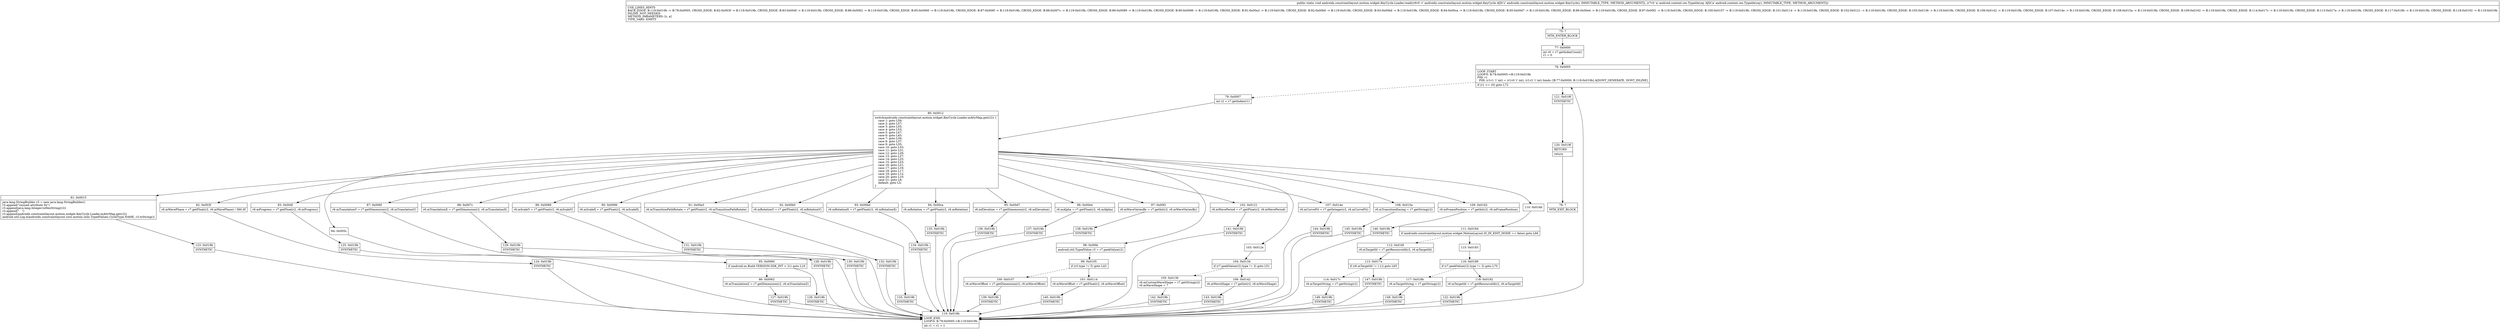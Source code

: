 digraph "CFG forandroidx.constraintlayout.motion.widget.KeyCycle.Loader.read(Landroidx\/constraintlayout\/motion\/widget\/KeyCycle;Landroid\/content\/res\/TypedArray;)V" {
Node_75 [shape=record,label="{75\:\ ?|MTH_ENTER_BLOCK\l}"];
Node_77 [shape=record,label="{77\:\ 0x0000|int r0 = r7.getIndexCount()\lr1 = 0\l}"];
Node_78 [shape=record,label="{78\:\ 0x0005|LOOP_START\lLOOP:0: B:78:0x0005\-\>B:119:0x019b\lPHI: r1 \l  PHI: (r1v1 'i' int) = (r1v0 'i' int), (r1v2 'i' int) binds: [B:77:0x0000, B:119:0x019b] A[DONT_GENERATE, DONT_INLINE]\l|if (r1 \>= r0) goto L72\l}"];
Node_79 [shape=record,label="{79\:\ 0x0007|int r2 = r7.getIndex(r1)\l}"];
Node_80 [shape=record,label="{80\:\ 0x0012|switch(androidx.constraintlayout.motion.widget.KeyCycle.Loader.mAttrMap.get(r2)) \{\l    case 1: goto L59;\l    case 2: goto L57;\l    case 3: goto L55;\l    case 4: goto L53;\l    case 5: goto L47;\l    case 6: goto L45;\l    case 7: goto L39;\l    case 8: goto L37;\l    case 9: goto L35;\l    case 10: goto L33;\l    case 11: goto L31;\l    case 12: goto L29;\l    case 13: goto L27;\l    case 14: goto L25;\l    case 15: goto L23;\l    case 16: goto L21;\l    case 17: goto L19;\l    case 18: goto L17;\l    case 19: goto L12;\l    case 20: goto L10;\l    case 21: goto L8;\l    default: goto L5;\l\}\l}"];
Node_81 [shape=record,label="{81\:\ 0x0015|java.lang.StringBuilder r3 = new java.lang.StringBuilder()\lr3.append(\"unused attribute 0x\")\lr3.append(java.lang.Integer.toHexString(r2))\lr3.append(\"   \")\lr3.append(androidx.constraintlayout.motion.widget.KeyCycle.Loader.mAttrMap.get(r2))\landroid.util.Log.e(androidx.constraintlayout.core.motion.utils.TypedValues.CycleType.NAME, r3.toString())\l}"];
Node_123 [shape=record,label="{123\:\ 0x019b|SYNTHETIC\l}"];
Node_119 [shape=record,label="{119\:\ 0x019b|LOOP_END\lLOOP:0: B:78:0x0005\-\>B:119:0x019b\l|int r1 = r1 + 1\l}"];
Node_82 [shape=record,label="{82\:\ 0x003f|r6.mWavePhase = r7.getFloat(r2, r6.mWavePhase) \/ 360.0f\l}"];
Node_124 [shape=record,label="{124\:\ 0x019b|SYNTHETIC\l}"];
Node_83 [shape=record,label="{83\:\ 0x004f|r6.mProgress = r7.getFloat(r2, r6.mProgress)\l}"];
Node_125 [shape=record,label="{125\:\ 0x019b|SYNTHETIC\l}"];
Node_84 [shape=record,label="{84\:\ 0x005c}"];
Node_85 [shape=record,label="{85\:\ 0x0060|if (android.os.Build.VERSION.SDK_INT \< 21) goto L16\l}"];
Node_86 [shape=record,label="{86\:\ 0x0062|r6.mTranslationZ = r7.getDimension(r2, r6.mTranslationZ)\l}"];
Node_127 [shape=record,label="{127\:\ 0x019b|SYNTHETIC\l}"];
Node_126 [shape=record,label="{126\:\ 0x019b|SYNTHETIC\l}"];
Node_87 [shape=record,label="{87\:\ 0x006f|r6.mTranslationY = r7.getDimension(r2, r6.mTranslationY)\l}"];
Node_128 [shape=record,label="{128\:\ 0x019b|SYNTHETIC\l}"];
Node_88 [shape=record,label="{88\:\ 0x007c|r6.mTranslationX = r7.getDimension(r2, r6.mTranslationX)\l}"];
Node_129 [shape=record,label="{129\:\ 0x019b|SYNTHETIC\l}"];
Node_89 [shape=record,label="{89\:\ 0x0089|r6.mScaleY = r7.getFloat(r2, r6.mScaleY)\l}"];
Node_130 [shape=record,label="{130\:\ 0x019b|SYNTHETIC\l}"];
Node_90 [shape=record,label="{90\:\ 0x0096|r6.mScaleX = r7.getFloat(r2, r6.mScaleX)\l}"];
Node_131 [shape=record,label="{131\:\ 0x019b|SYNTHETIC\l}"];
Node_91 [shape=record,label="{91\:\ 0x00a3|r6.mTransitionPathRotate = r7.getFloat(r2, r6.mTransitionPathRotate)\l}"];
Node_132 [shape=record,label="{132\:\ 0x019b|SYNTHETIC\l}"];
Node_92 [shape=record,label="{92\:\ 0x00b0|r6.mRotationY = r7.getFloat(r2, r6.mRotationY)\l}"];
Node_133 [shape=record,label="{133\:\ 0x019b|SYNTHETIC\l}"];
Node_93 [shape=record,label="{93\:\ 0x00bd|r6.mRotationX = r7.getFloat(r2, r6.mRotationX)\l}"];
Node_134 [shape=record,label="{134\:\ 0x019b|SYNTHETIC\l}"];
Node_94 [shape=record,label="{94\:\ 0x00ca|r6.mRotation = r7.getFloat(r2, r6.mRotation)\l}"];
Node_135 [shape=record,label="{135\:\ 0x019b|SYNTHETIC\l}"];
Node_95 [shape=record,label="{95\:\ 0x00d7|r6.mElevation = r7.getDimension(r2, r6.mElevation)\l}"];
Node_136 [shape=record,label="{136\:\ 0x019b|SYNTHETIC\l}"];
Node_96 [shape=record,label="{96\:\ 0x00e4|r6.mAlpha = r7.getFloat(r2, r6.mAlpha)\l}"];
Node_137 [shape=record,label="{137\:\ 0x019b|SYNTHETIC\l}"];
Node_97 [shape=record,label="{97\:\ 0x00f1|r6.mWaveVariesBy = r7.getInt(r2, r6.mWaveVariesBy)\l}"];
Node_138 [shape=record,label="{138\:\ 0x019b|SYNTHETIC\l}"];
Node_98 [shape=record,label="{98\:\ 0x00fe|android.util.TypedValue r3 = r7.peekValue(r2)\l}"];
Node_99 [shape=record,label="{99\:\ 0x0105|if (r3.type != 5) goto L43\l}"];
Node_100 [shape=record,label="{100\:\ 0x0107|r6.mWaveOffset = r7.getDimension(r2, r6.mWaveOffset)\l}"];
Node_139 [shape=record,label="{139\:\ 0x019b|SYNTHETIC\l}"];
Node_101 [shape=record,label="{101\:\ 0x0114|r6.mWaveOffset = r7.getFloat(r2, r6.mWaveOffset)\l}"];
Node_140 [shape=record,label="{140\:\ 0x019b|SYNTHETIC\l}"];
Node_102 [shape=record,label="{102\:\ 0x0121|r6.mWavePeriod = r7.getFloat(r2, r6.mWavePeriod)\l}"];
Node_141 [shape=record,label="{141\:\ 0x019b|SYNTHETIC\l}"];
Node_103 [shape=record,label="{103\:\ 0x012e}"];
Node_104 [shape=record,label="{104\:\ 0x0134|if (r7.peekValue(r2).type != 3) goto L51\l}"];
Node_105 [shape=record,label="{105\:\ 0x0136|r6.mCustomWaveShape = r7.getString(r2)\lr6.mWaveShape = 7\l}"];
Node_142 [shape=record,label="{142\:\ 0x019b|SYNTHETIC\l}"];
Node_106 [shape=record,label="{106\:\ 0x0142|r6.mWaveShape = r7.getInt(r2, r6.mWaveShape)\l}"];
Node_143 [shape=record,label="{143\:\ 0x019b|SYNTHETIC\l}"];
Node_107 [shape=record,label="{107\:\ 0x014e|r6.mCurveFit = r7.getInteger(r2, r6.mCurveFit)\l}"];
Node_144 [shape=record,label="{144\:\ 0x019b|SYNTHETIC\l}"];
Node_108 [shape=record,label="{108\:\ 0x015a|r6.mTransitionEasing = r7.getString(r2)\l}"];
Node_145 [shape=record,label="{145\:\ 0x019b|SYNTHETIC\l}"];
Node_109 [shape=record,label="{109\:\ 0x0162|r6.mFramePosition = r7.getInt(r2, r6.mFramePosition)\l}"];
Node_146 [shape=record,label="{146\:\ 0x019b|SYNTHETIC\l}"];
Node_110 [shape=record,label="{110\:\ 0x016b}"];
Node_111 [shape=record,label="{111\:\ 0x016d|if (androidx.constraintlayout.motion.widget.MotionLayout.IS_IN_EDIT_MODE == false) goto L66\l}"];
Node_112 [shape=record,label="{112\:\ 0x016f|r6.mTargetId = r7.getResourceId(r2, r6.mTargetId)\l}"];
Node_113 [shape=record,label="{113\:\ 0x017a|if (r6.mTargetId != (\-1)) goto L65\l}"];
Node_114 [shape=record,label="{114\:\ 0x017c|r6.mTargetString = r7.getString(r2)\l}"];
Node_148 [shape=record,label="{148\:\ 0x019b|SYNTHETIC\l}"];
Node_147 [shape=record,label="{147\:\ 0x019b|SYNTHETIC\l}"];
Node_115 [shape=record,label="{115\:\ 0x0183}"];
Node_116 [shape=record,label="{116\:\ 0x0189|if (r7.peekValue(r2).type != 3) goto L70\l}"];
Node_117 [shape=record,label="{117\:\ 0x018b|r6.mTargetString = r7.getString(r2)\l}"];
Node_149 [shape=record,label="{149\:\ 0x019b|SYNTHETIC\l}"];
Node_118 [shape=record,label="{118\:\ 0x0192|r6.mTargetId = r7.getResourceId(r2, r6.mTargetId)\l}"];
Node_122 [shape=record,label="{122\:\ 0x019b|SYNTHETIC\l}"];
Node_121 [shape=record,label="{121\:\ 0x019f|SYNTHETIC\l}"];
Node_120 [shape=record,label="{120\:\ 0x019f|RETURN\l|return\l}"];
Node_76 [shape=record,label="{76\:\ ?|MTH_EXIT_BLOCK\l}"];
MethodNode[shape=record,label="{public static void androidx.constraintlayout.motion.widget.KeyCycle.Loader.read((r6v0 'c' androidx.constraintlayout.motion.widget.KeyCycle A[D('c' androidx.constraintlayout.motion.widget.KeyCycle), IMMUTABLE_TYPE, METHOD_ARGUMENT]), (r7v0 'a' android.content.res.TypedArray A[D('a' android.content.res.TypedArray), IMMUTABLE_TYPE, METHOD_ARGUMENT]))  | USE_LINES_HINTS\lBACK_EDGE: B:119:0x019b \-\> B:78:0x0005, CROSS_EDGE: B:82:0x003f \-\> B:119:0x019b, CROSS_EDGE: B:83:0x004f \-\> B:119:0x019b, CROSS_EDGE: B:86:0x0062 \-\> B:119:0x019b, CROSS_EDGE: B:85:0x0060 \-\> B:119:0x019b, CROSS_EDGE: B:87:0x006f \-\> B:119:0x019b, CROSS_EDGE: B:88:0x007c \-\> B:119:0x019b, CROSS_EDGE: B:89:0x0089 \-\> B:119:0x019b, CROSS_EDGE: B:90:0x0096 \-\> B:119:0x019b, CROSS_EDGE: B:91:0x00a3 \-\> B:119:0x019b, CROSS_EDGE: B:92:0x00b0 \-\> B:119:0x019b, CROSS_EDGE: B:93:0x00bd \-\> B:119:0x019b, CROSS_EDGE: B:94:0x00ca \-\> B:119:0x019b, CROSS_EDGE: B:95:0x00d7 \-\> B:119:0x019b, CROSS_EDGE: B:96:0x00e4 \-\> B:119:0x019b, CROSS_EDGE: B:97:0x00f1 \-\> B:119:0x019b, CROSS_EDGE: B:100:0x0107 \-\> B:119:0x019b, CROSS_EDGE: B:101:0x0114 \-\> B:119:0x019b, CROSS_EDGE: B:102:0x0121 \-\> B:119:0x019b, CROSS_EDGE: B:105:0x0136 \-\> B:119:0x019b, CROSS_EDGE: B:106:0x0142 \-\> B:119:0x019b, CROSS_EDGE: B:107:0x014e \-\> B:119:0x019b, CROSS_EDGE: B:108:0x015a \-\> B:119:0x019b, CROSS_EDGE: B:109:0x0162 \-\> B:119:0x019b, CROSS_EDGE: B:114:0x017c \-\> B:119:0x019b, CROSS_EDGE: B:113:0x017a \-\> B:119:0x019b, CROSS_EDGE: B:117:0x018b \-\> B:119:0x019b, CROSS_EDGE: B:118:0x0192 \-\> B:119:0x019b\lINLINE_NOT_NEEDED\lMETHOD_PARAMETERS: [c, a]\lTYPE_VARS: EMPTY\l}"];
MethodNode -> Node_75;Node_75 -> Node_77;
Node_77 -> Node_78;
Node_78 -> Node_79[style=dashed];
Node_78 -> Node_121;
Node_79 -> Node_80;
Node_80 -> Node_81;
Node_80 -> Node_82;
Node_80 -> Node_83;
Node_80 -> Node_84;
Node_80 -> Node_87;
Node_80 -> Node_88;
Node_80 -> Node_89;
Node_80 -> Node_90;
Node_80 -> Node_91;
Node_80 -> Node_92;
Node_80 -> Node_93;
Node_80 -> Node_94;
Node_80 -> Node_95;
Node_80 -> Node_96;
Node_80 -> Node_97;
Node_80 -> Node_98;
Node_80 -> Node_102;
Node_80 -> Node_103;
Node_80 -> Node_107;
Node_80 -> Node_108;
Node_80 -> Node_109;
Node_80 -> Node_110;
Node_81 -> Node_123;
Node_123 -> Node_119;
Node_119 -> Node_78;
Node_82 -> Node_124;
Node_124 -> Node_119;
Node_83 -> Node_125;
Node_125 -> Node_119;
Node_84 -> Node_85;
Node_85 -> Node_86[style=dashed];
Node_85 -> Node_126;
Node_86 -> Node_127;
Node_127 -> Node_119;
Node_126 -> Node_119;
Node_87 -> Node_128;
Node_128 -> Node_119;
Node_88 -> Node_129;
Node_129 -> Node_119;
Node_89 -> Node_130;
Node_130 -> Node_119;
Node_90 -> Node_131;
Node_131 -> Node_119;
Node_91 -> Node_132;
Node_132 -> Node_119;
Node_92 -> Node_133;
Node_133 -> Node_119;
Node_93 -> Node_134;
Node_134 -> Node_119;
Node_94 -> Node_135;
Node_135 -> Node_119;
Node_95 -> Node_136;
Node_136 -> Node_119;
Node_96 -> Node_137;
Node_137 -> Node_119;
Node_97 -> Node_138;
Node_138 -> Node_119;
Node_98 -> Node_99;
Node_99 -> Node_100[style=dashed];
Node_99 -> Node_101;
Node_100 -> Node_139;
Node_139 -> Node_119;
Node_101 -> Node_140;
Node_140 -> Node_119;
Node_102 -> Node_141;
Node_141 -> Node_119;
Node_103 -> Node_104;
Node_104 -> Node_105[style=dashed];
Node_104 -> Node_106;
Node_105 -> Node_142;
Node_142 -> Node_119;
Node_106 -> Node_143;
Node_143 -> Node_119;
Node_107 -> Node_144;
Node_144 -> Node_119;
Node_108 -> Node_145;
Node_145 -> Node_119;
Node_109 -> Node_146;
Node_146 -> Node_119;
Node_110 -> Node_111;
Node_111 -> Node_112[style=dashed];
Node_111 -> Node_115;
Node_112 -> Node_113;
Node_113 -> Node_114[style=dashed];
Node_113 -> Node_147;
Node_114 -> Node_148;
Node_148 -> Node_119;
Node_147 -> Node_119;
Node_115 -> Node_116;
Node_116 -> Node_117[style=dashed];
Node_116 -> Node_118;
Node_117 -> Node_149;
Node_149 -> Node_119;
Node_118 -> Node_122;
Node_122 -> Node_119;
Node_121 -> Node_120;
Node_120 -> Node_76;
}

